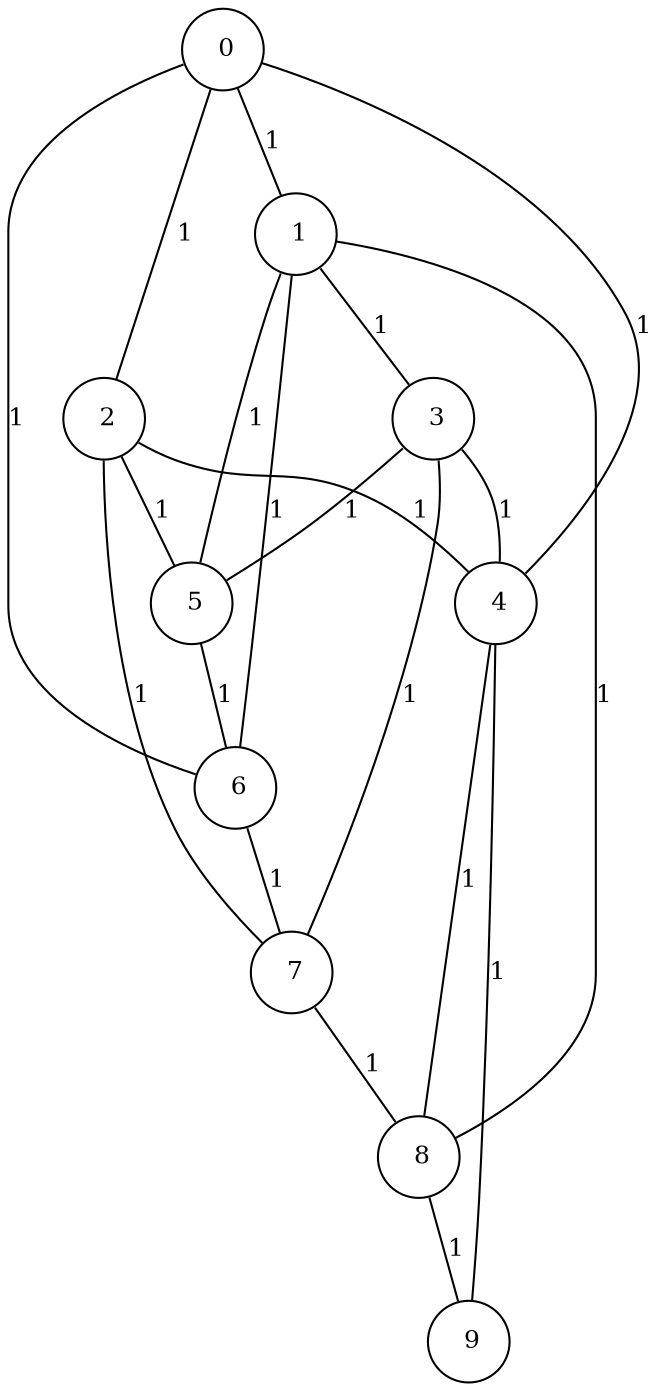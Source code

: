 graph G {
size="8.5,11;"
ratio = "expand;"
fixedsize="true;"
overlap="scale;"
node[shape=circle,width=.12,hight=.12,fontsize=12]
edge[fontsize=12]

0[label=" 0" color=black, pos="2.3616009,0.59321146!"];
1[label=" 1" color=black, pos="2.2887778,0.28837941!"];
2[label=" 2" color=black, pos="0.18975098,1.0035786!"];
3[label=" 3" color=black, pos="1.3314791,1.436497!"];
4[label=" 4" color=black, pos="2.9189304,0.6990754!"];
5[label=" 5" color=black, pos="1.6857858,2.7742735!"];
6[label=" 6" color=black, pos="2.9162729,2.2035482!"];
7[label=" 7" color=black, pos="1.548042,0.90493247!"];
8[label=" 8" color=black, pos="0.87397897,0.57619955!"];
9[label=" 9" color=black, pos="1.2739112,2.4923988!"];
0--1[label="1"]
0--2[label="1"]
0--4[label="1"]
0--6[label="1"]
1--3[label="1"]
1--5[label="1"]
1--6[label="1"]
1--8[label="1"]
2--4[label="1"]
2--5[label="1"]
2--7[label="1"]
3--4[label="1"]
3--5[label="1"]
3--7[label="1"]
4--8[label="1"]
4--9[label="1"]
5--6[label="1"]
6--7[label="1"]
7--8[label="1"]
8--9[label="1"]

}
